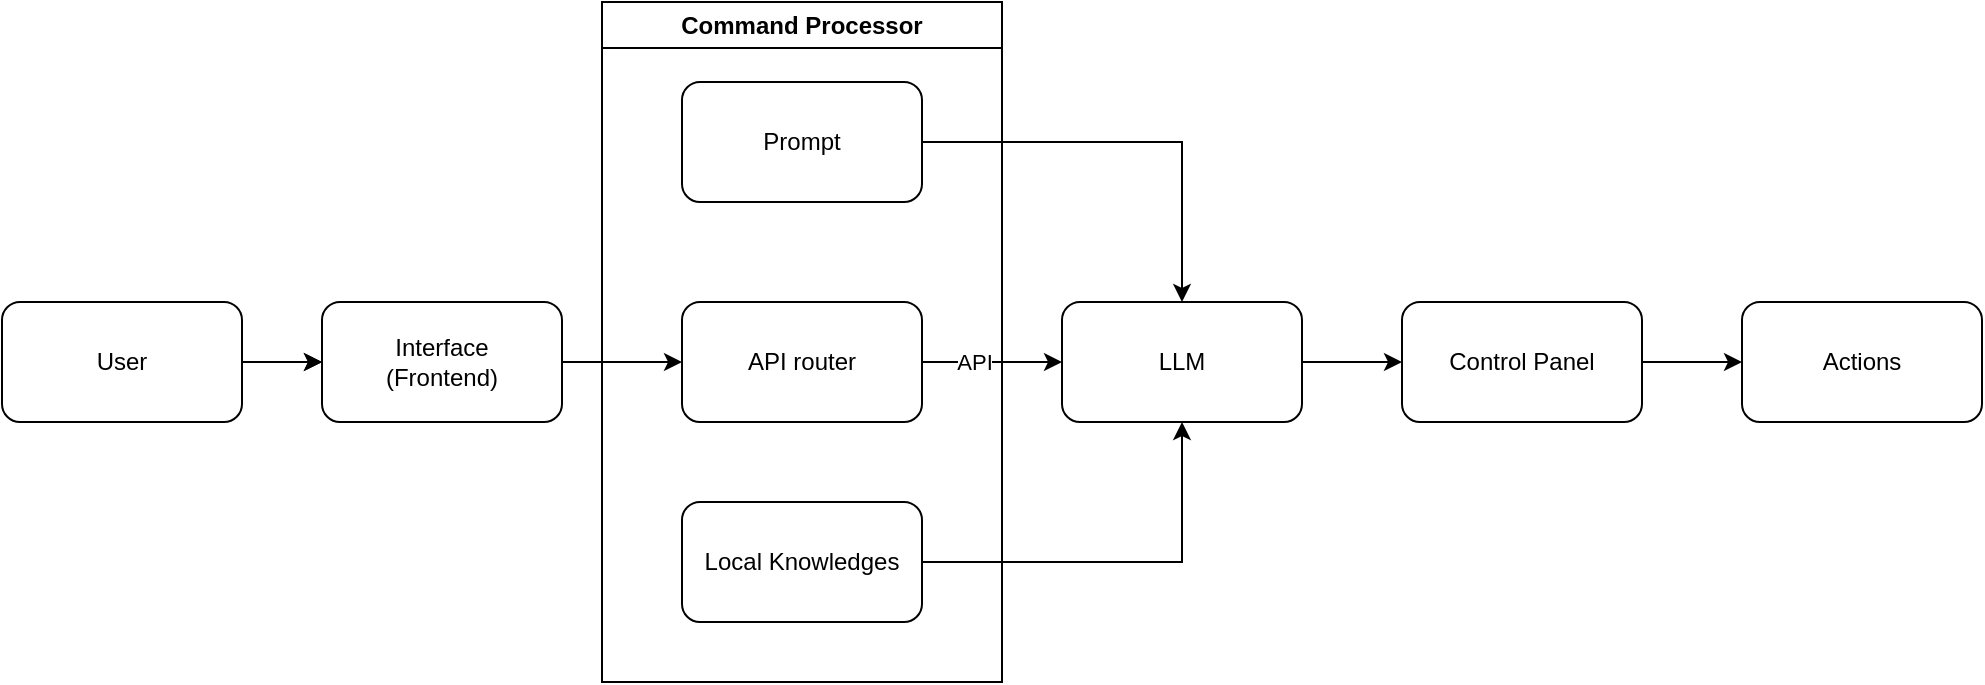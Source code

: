 <mxfile version="24.7.17">
  <diagram name="Page-1" id="dUFZz2gAdnv7uDfMyDyQ">
    <mxGraphModel dx="1754" dy="1004" grid="0" gridSize="10" guides="0" tooltips="1" connect="1" arrows="1" fold="1" page="0" pageScale="1" pageWidth="850" pageHeight="1100" math="0" shadow="0">
      <root>
        <mxCell id="0" />
        <mxCell id="1" parent="0" />
        <mxCell id="NymBGRCvd5ZzqyyuIz7j-4" value="" style="edgeStyle=orthogonalEdgeStyle;rounded=0;orthogonalLoop=1;jettySize=auto;html=1;" parent="1" source="NymBGRCvd5ZzqyyuIz7j-2" target="NymBGRCvd5ZzqyyuIz7j-3" edge="1">
          <mxGeometry relative="1" as="geometry" />
        </mxCell>
        <mxCell id="lh3X4RZMMPkHiaQOBlzx-18" value="" style="edgeStyle=orthogonalEdgeStyle;rounded=0;orthogonalLoop=1;jettySize=auto;html=1;" parent="1" source="NymBGRCvd5ZzqyyuIz7j-2" target="NymBGRCvd5ZzqyyuIz7j-3" edge="1">
          <mxGeometry relative="1" as="geometry" />
        </mxCell>
        <mxCell id="NymBGRCvd5ZzqyyuIz7j-2" value="User" style="rounded=1;whiteSpace=wrap;html=1;" parent="1" vertex="1">
          <mxGeometry x="-670" y="130" width="120" height="60" as="geometry" />
        </mxCell>
        <mxCell id="lh3X4RZMMPkHiaQOBlzx-12" value="" style="edgeStyle=orthogonalEdgeStyle;rounded=0;orthogonalLoop=1;jettySize=auto;html=1;" parent="1" source="NymBGRCvd5ZzqyyuIz7j-3" target="lh3X4RZMMPkHiaQOBlzx-11" edge="1">
          <mxGeometry relative="1" as="geometry" />
        </mxCell>
        <mxCell id="NymBGRCvd5ZzqyyuIz7j-3" value="Interface&lt;div&gt;(Frontend)&lt;/div&gt;" style="rounded=1;whiteSpace=wrap;html=1;" parent="1" vertex="1">
          <mxGeometry x="-510" y="130" width="120" height="60" as="geometry" />
        </mxCell>
        <mxCell id="lh3X4RZMMPkHiaQOBlzx-4" style="edgeStyle=orthogonalEdgeStyle;rounded=0;orthogonalLoop=1;jettySize=auto;html=1;entryX=0.5;entryY=1;entryDx=0;entryDy=0;" parent="1" source="NymBGRCvd5ZzqyyuIz7j-9" target="NymBGRCvd5ZzqyyuIz7j-7" edge="1">
          <mxGeometry relative="1" as="geometry" />
        </mxCell>
        <mxCell id="NymBGRCvd5ZzqyyuIz7j-9" value="Local Knowledges" style="rounded=1;whiteSpace=wrap;html=1;" parent="1" vertex="1">
          <mxGeometry x="-330" y="230" width="120" height="60" as="geometry" />
        </mxCell>
        <mxCell id="lh3X4RZMMPkHiaQOBlzx-5" style="edgeStyle=orthogonalEdgeStyle;rounded=0;orthogonalLoop=1;jettySize=auto;html=1;entryX=0;entryY=0.5;entryDx=0;entryDy=0;" parent="1" source="NymBGRCvd5ZzqyyuIz7j-5" target="lh3X4RZMMPkHiaQOBlzx-2" edge="1">
          <mxGeometry relative="1" as="geometry" />
        </mxCell>
        <mxCell id="NymBGRCvd5ZzqyyuIz7j-5" value="Control Panel" style="rounded=1;whiteSpace=wrap;html=1;" parent="1" vertex="1">
          <mxGeometry x="30" y="130" width="120" height="60" as="geometry" />
        </mxCell>
        <mxCell id="lh3X4RZMMPkHiaQOBlzx-20" style="edgeStyle=orthogonalEdgeStyle;rounded=0;orthogonalLoop=1;jettySize=auto;html=1;" parent="1" source="NymBGRCvd5ZzqyyuIz7j-7" target="NymBGRCvd5ZzqyyuIz7j-5" edge="1">
          <mxGeometry relative="1" as="geometry" />
        </mxCell>
        <mxCell id="NymBGRCvd5ZzqyyuIz7j-7" value="LLM" style="rounded=1;whiteSpace=wrap;html=1;" parent="1" vertex="1">
          <mxGeometry x="-140" y="130" width="120" height="60" as="geometry" />
        </mxCell>
        <mxCell id="lh3X4RZMMPkHiaQOBlzx-2" value="Actions" style="rounded=1;whiteSpace=wrap;html=1;" parent="1" vertex="1">
          <mxGeometry x="200" y="130" width="120" height="60" as="geometry" />
        </mxCell>
        <mxCell id="lh3X4RZMMPkHiaQOBlzx-15" style="edgeStyle=orthogonalEdgeStyle;rounded=0;orthogonalLoop=1;jettySize=auto;html=1;entryX=0;entryY=0.5;entryDx=0;entryDy=0;" parent="1" source="lh3X4RZMMPkHiaQOBlzx-11" target="NymBGRCvd5ZzqyyuIz7j-7" edge="1">
          <mxGeometry relative="1" as="geometry" />
        </mxCell>
        <mxCell id="lh3X4RZMMPkHiaQOBlzx-16" value="API" style="edgeLabel;html=1;align=center;verticalAlign=middle;resizable=0;points=[];" parent="lh3X4RZMMPkHiaQOBlzx-15" vertex="1" connectable="0">
          <mxGeometry x="-0.267" relative="1" as="geometry">
            <mxPoint as="offset" />
          </mxGeometry>
        </mxCell>
        <mxCell id="lh3X4RZMMPkHiaQOBlzx-11" value="API router" style="rounded=1;whiteSpace=wrap;html=1;" parent="1" vertex="1">
          <mxGeometry x="-330" y="130" width="120" height="60" as="geometry" />
        </mxCell>
        <mxCell id="lh3X4RZMMPkHiaQOBlzx-22" style="edgeStyle=orthogonalEdgeStyle;rounded=0;orthogonalLoop=1;jettySize=auto;html=1;entryX=0.5;entryY=0;entryDx=0;entryDy=0;" parent="1" source="lh3X4RZMMPkHiaQOBlzx-21" target="NymBGRCvd5ZzqyyuIz7j-7" edge="1">
          <mxGeometry relative="1" as="geometry" />
        </mxCell>
        <mxCell id="lh3X4RZMMPkHiaQOBlzx-21" value="Prompt" style="rounded=1;whiteSpace=wrap;html=1;" parent="1" vertex="1">
          <mxGeometry x="-330" y="20" width="120" height="60" as="geometry" />
        </mxCell>
        <mxCell id="lh3X4RZMMPkHiaQOBlzx-23" value="Command Processor" style="swimlane;whiteSpace=wrap;html=1;" parent="1" vertex="1">
          <mxGeometry x="-370" y="-20" width="200" height="340" as="geometry" />
        </mxCell>
      </root>
    </mxGraphModel>
  </diagram>
</mxfile>
